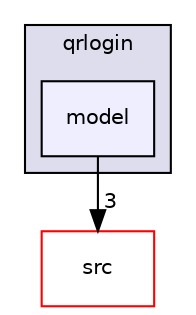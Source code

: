 digraph "wt-4.8.2/examples/qrlogin/model" {
  compound=true
  node [ fontsize="10", fontname="Helvetica"];
  edge [ labelfontsize="10", labelfontname="Helvetica"];
  subgraph clusterdir_692a951891d41797b86fa44b12a1bea5 {
    graph [ bgcolor="#ddddee", pencolor="black", label="qrlogin" fontname="Helvetica", fontsize="10", URL="dir_692a951891d41797b86fa44b12a1bea5.html"]
  dir_0e78588f3cc961583d260385830bc551 [shape=box, label="model", style="filled", fillcolor="#eeeeff", pencolor="black", URL="dir_0e78588f3cc961583d260385830bc551.html"];
  }
  dir_8c2075826d83665da24477cf5d507b72 [shape=box label="src" fillcolor="white" style="filled" color="red" URL="dir_8c2075826d83665da24477cf5d507b72.html"];
  dir_0e78588f3cc961583d260385830bc551->dir_8c2075826d83665da24477cf5d507b72 [headlabel="3", labeldistance=1.5 headhref="dir_000309_000007.html"];
}
